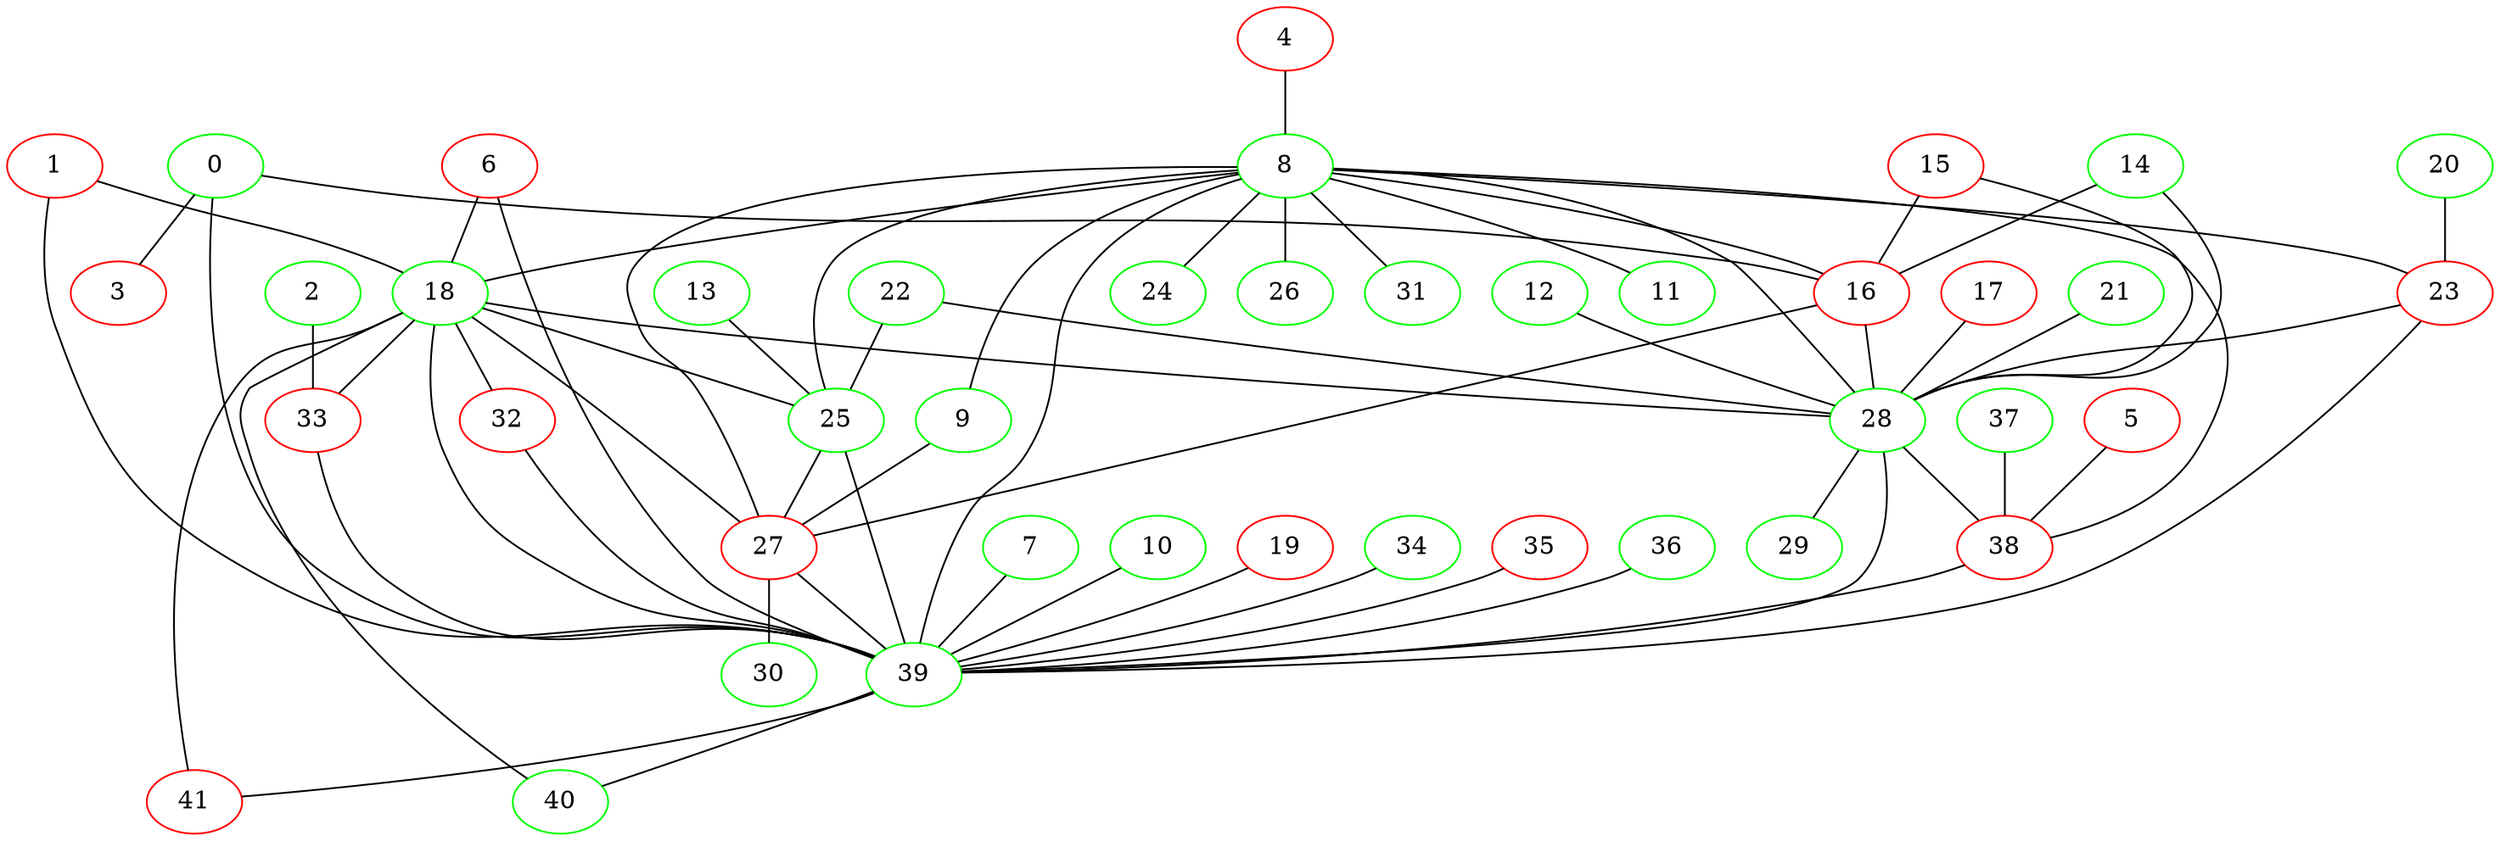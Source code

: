strict graph M {
	graph [name=M];
	0	 [color=green];
	3	 [color=red];
	0 -- 3;
	16	 [color=red];
	0 -- 16;
	39	 [color=green];
	0 -- 39;
	1	 [color=red];
	18	 [color=green];
	1 -- 18;
	1 -- 39;
	2	 [color=green];
	33	 [color=red];
	2 -- 33;
	4	 [color=red];
	8	 [color=green];
	4 -- 8;
	5	 [color=red];
	38	 [color=red];
	5 -- 38;
	6	 [color=red];
	6 -- 18;
	6 -- 39;
	7	 [color=green];
	7 -- 39;
	9	 [color=green];
	8 -- 9;
	11	 [color=green];
	8 -- 11;
	8 -- 16;
	8 -- 18;
	23	 [color=red];
	8 -- 23;
	24	 [color=green];
	8 -- 24;
	25	 [color=green];
	8 -- 25;
	26	 [color=green];
	8 -- 26;
	27	 [color=red];
	8 -- 27;
	28	 [color=green];
	8 -- 28;
	31	 [color=green];
	8 -- 31;
	8 -- 38;
	8 -- 39;
	9 -- 27;
	10	 [color=green];
	10 -- 39;
	12	 [color=green];
	12 -- 28;
	13	 [color=green];
	13 -- 25;
	14	 [color=green];
	14 -- 16;
	14 -- 28;
	15	 [color=red];
	15 -- 16;
	15 -- 28;
	16 -- 27;
	16 -- 28;
	17	 [color=red];
	17 -- 28;
	18 -- 25;
	18 -- 27;
	18 -- 28;
	32	 [color=red];
	18 -- 32;
	18 -- 33;
	18 -- 39;
	40	 [color=green];
	18 -- 40;
	41	 [color=red];
	18 -- 41;
	19	 [color=red];
	19 -- 39;
	20	 [color=green];
	20 -- 23;
	21	 [color=green];
	21 -- 28;
	22	 [color=green];
	22 -- 25;
	22 -- 28;
	23 -- 28;
	23 -- 39;
	25 -- 27;
	25 -- 39;
	30	 [color=green];
	27 -- 30;
	27 -- 39;
	29	 [color=green];
	28 -- 29;
	28 -- 38;
	28 -- 39;
	32 -- 39;
	33 -- 39;
	34	 [color=green];
	34 -- 39;
	35	 [color=red];
	35 -- 39;
	36	 [color=green];
	36 -- 39;
	37	 [color=green];
	37 -- 38;
	38 -- 39;
	39 -- 40;
	39 -- 41;
}
